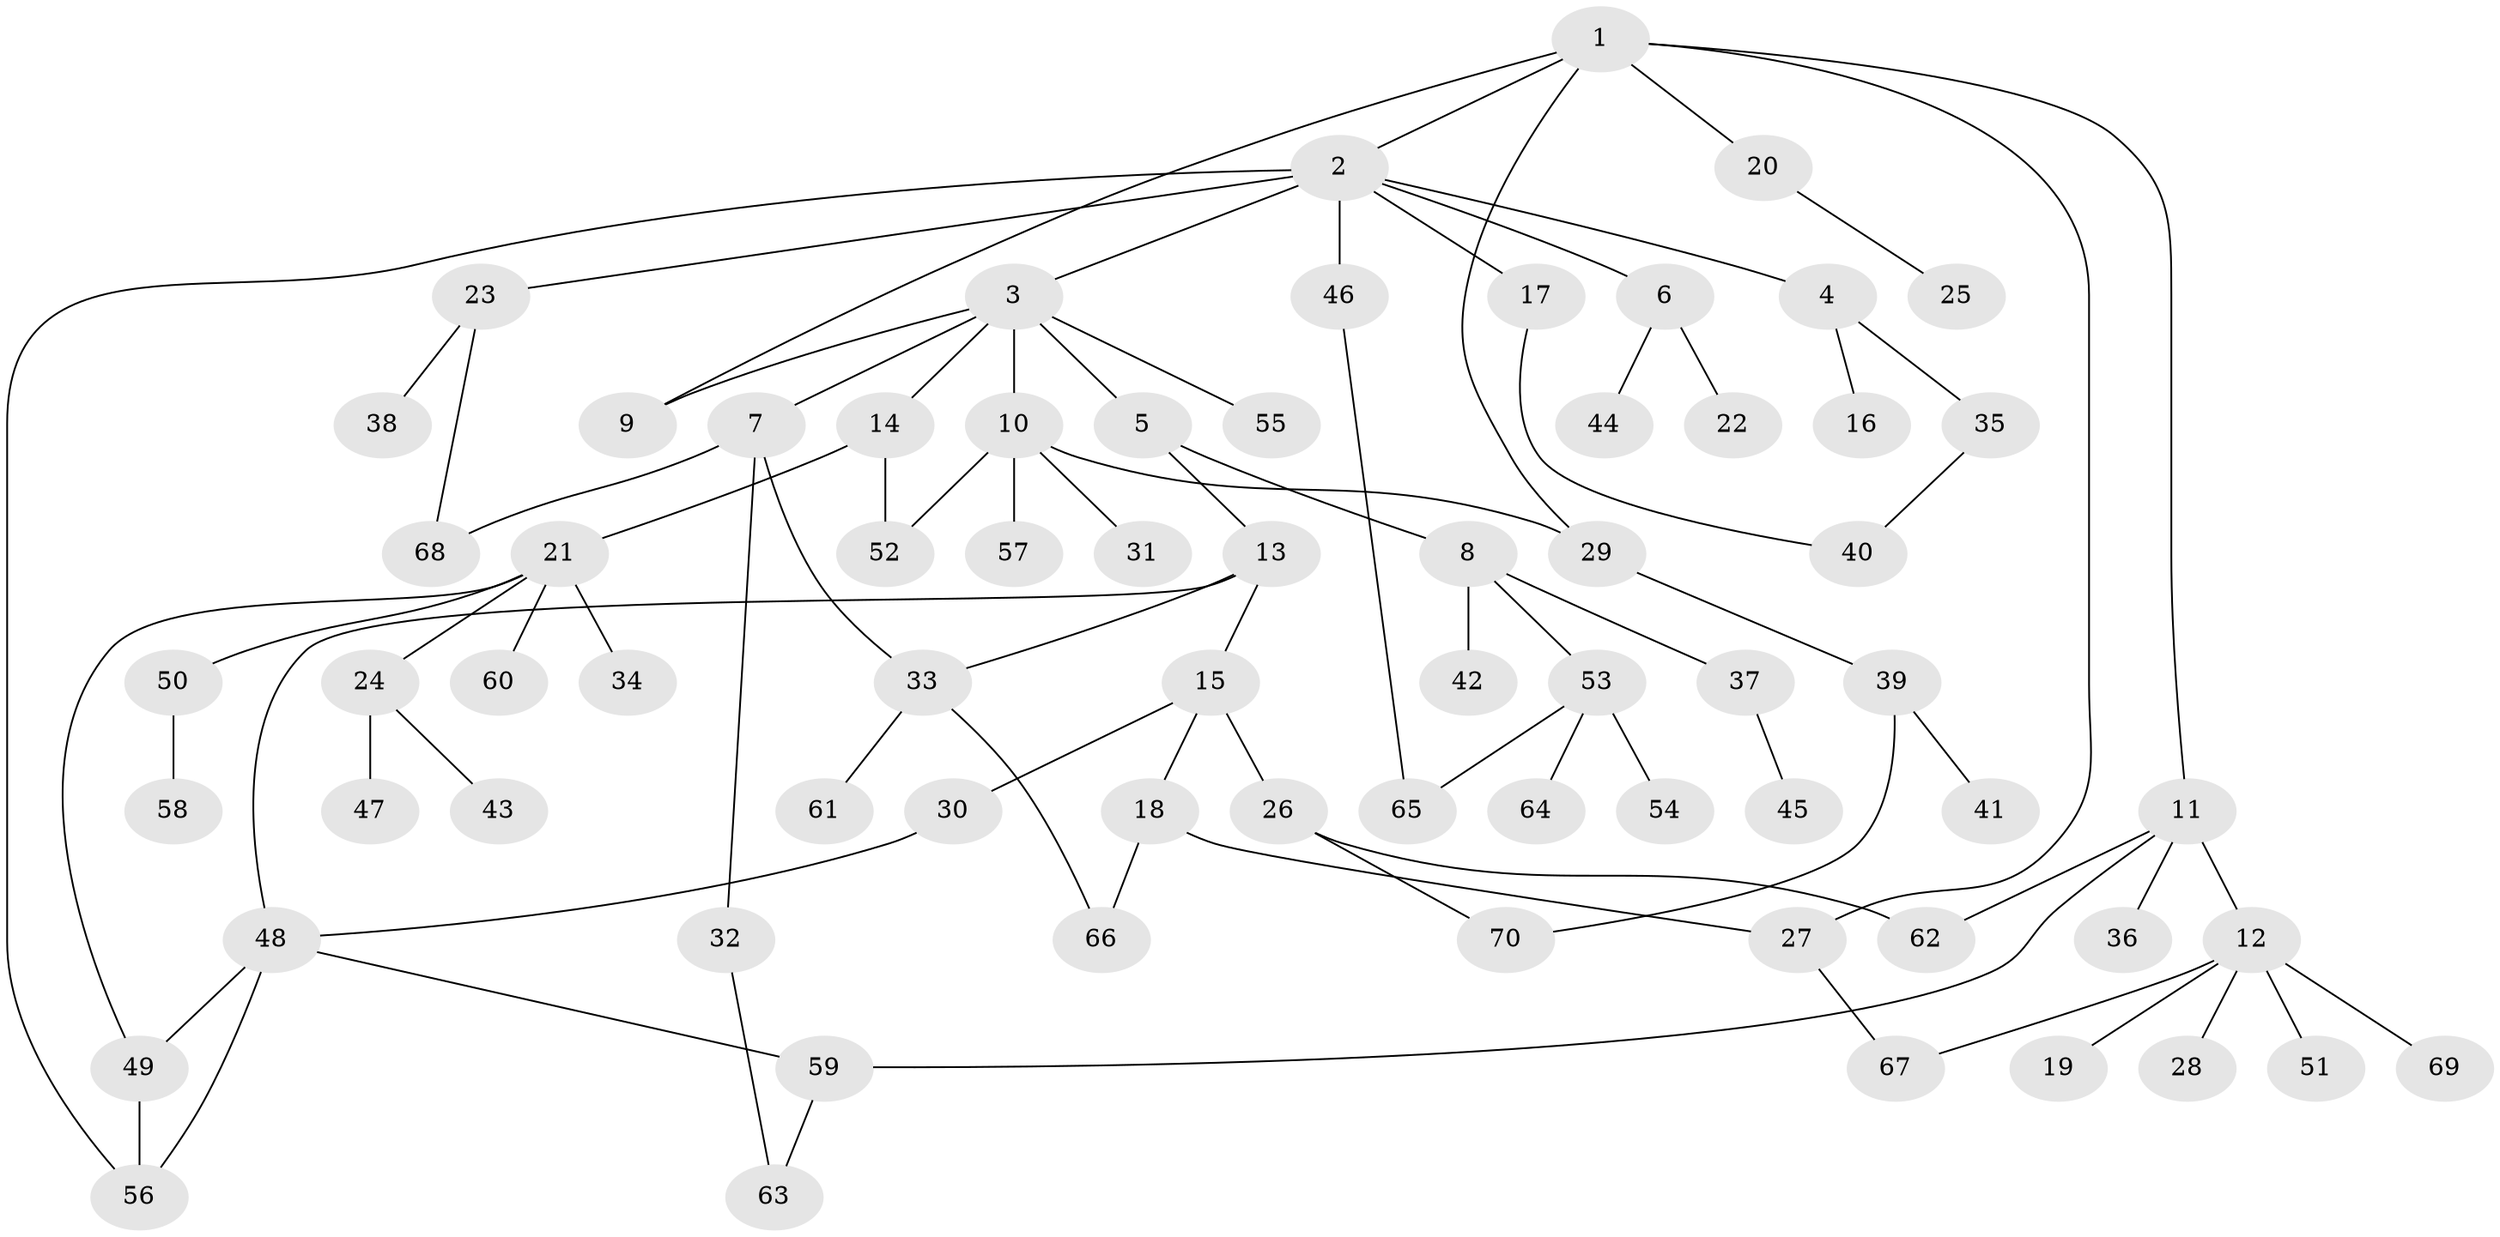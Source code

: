 // Generated by graph-tools (version 1.1) at 2025/00/03/09/25 03:00:58]
// undirected, 70 vertices, 87 edges
graph export_dot {
graph [start="1"]
  node [color=gray90,style=filled];
  1;
  2;
  3;
  4;
  5;
  6;
  7;
  8;
  9;
  10;
  11;
  12;
  13;
  14;
  15;
  16;
  17;
  18;
  19;
  20;
  21;
  22;
  23;
  24;
  25;
  26;
  27;
  28;
  29;
  30;
  31;
  32;
  33;
  34;
  35;
  36;
  37;
  38;
  39;
  40;
  41;
  42;
  43;
  44;
  45;
  46;
  47;
  48;
  49;
  50;
  51;
  52;
  53;
  54;
  55;
  56;
  57;
  58;
  59;
  60;
  61;
  62;
  63;
  64;
  65;
  66;
  67;
  68;
  69;
  70;
  1 -- 2;
  1 -- 9;
  1 -- 11;
  1 -- 20;
  1 -- 27;
  1 -- 29;
  2 -- 3;
  2 -- 4;
  2 -- 6;
  2 -- 17;
  2 -- 23;
  2 -- 46;
  2 -- 56;
  3 -- 5;
  3 -- 7;
  3 -- 10;
  3 -- 14;
  3 -- 55;
  3 -- 9;
  4 -- 16;
  4 -- 35;
  5 -- 8;
  5 -- 13;
  6 -- 22;
  6 -- 44;
  7 -- 32;
  7 -- 33;
  7 -- 68;
  8 -- 37;
  8 -- 42;
  8 -- 53;
  10 -- 29;
  10 -- 31;
  10 -- 52;
  10 -- 57;
  11 -- 12;
  11 -- 36;
  11 -- 59;
  11 -- 62;
  12 -- 19;
  12 -- 28;
  12 -- 51;
  12 -- 67;
  12 -- 69;
  13 -- 15;
  13 -- 48;
  13 -- 33;
  14 -- 21;
  14 -- 52;
  15 -- 18;
  15 -- 26;
  15 -- 30;
  17 -- 40;
  18 -- 27;
  18 -- 66;
  20 -- 25;
  21 -- 24;
  21 -- 34;
  21 -- 49;
  21 -- 50;
  21 -- 60;
  23 -- 38;
  23 -- 68;
  24 -- 43;
  24 -- 47;
  26 -- 62;
  26 -- 70;
  27 -- 67;
  29 -- 39;
  30 -- 48;
  32 -- 63;
  33 -- 61;
  33 -- 66;
  35 -- 40;
  37 -- 45;
  39 -- 41;
  39 -- 70;
  46 -- 65;
  48 -- 59;
  48 -- 56;
  48 -- 49;
  49 -- 56;
  50 -- 58;
  53 -- 54;
  53 -- 64;
  53 -- 65;
  59 -- 63;
}

